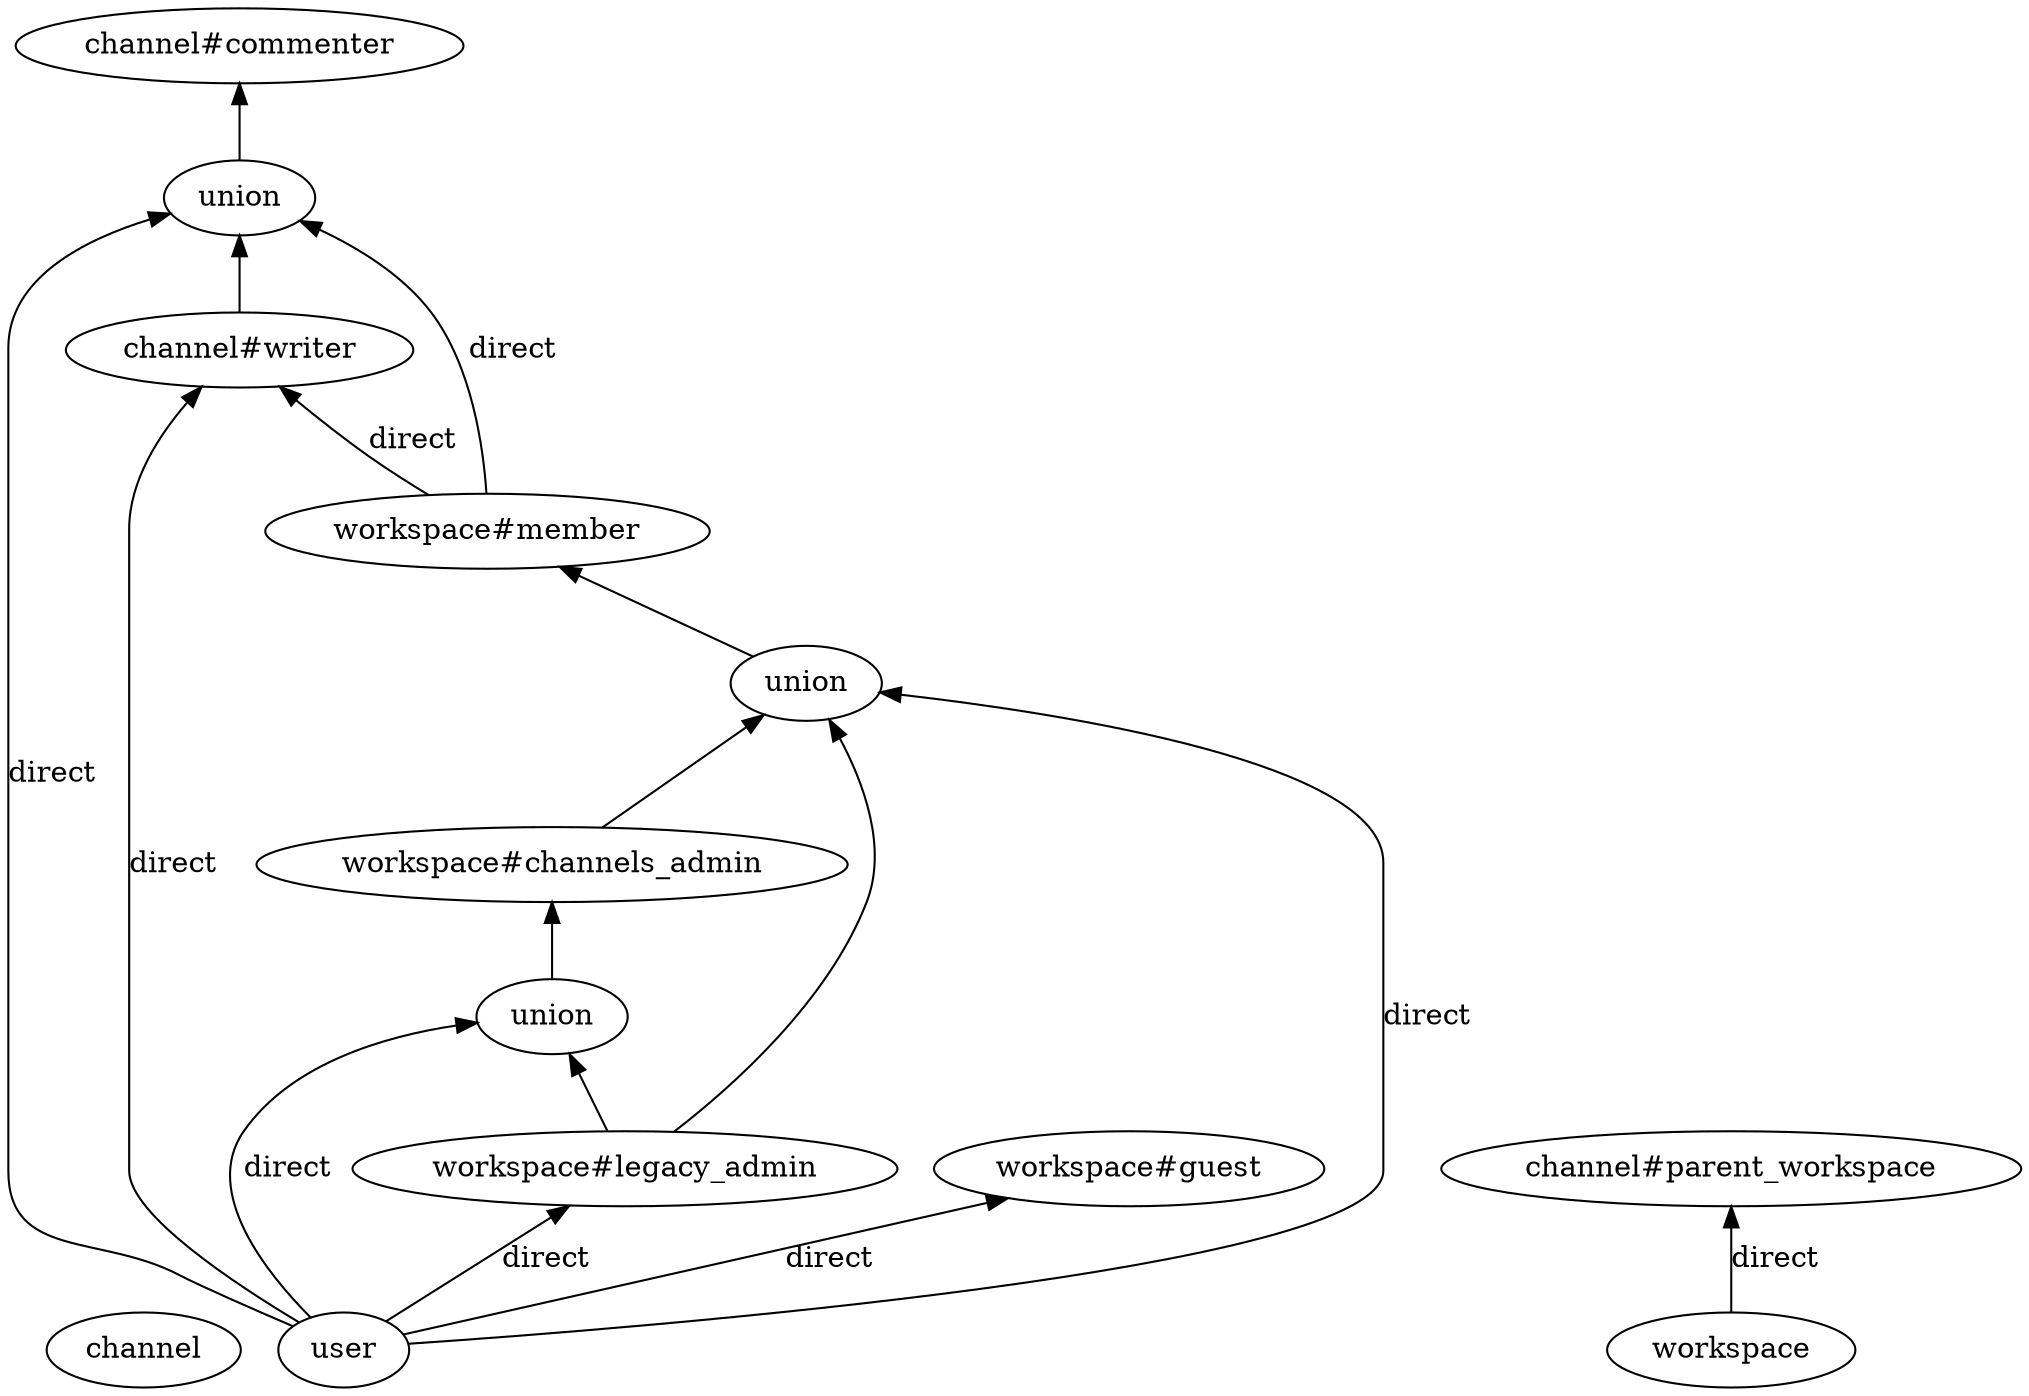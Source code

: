 digraph {
graph [
rankdir=BT
];

// Node definitions.
0 [label=channel];
1 [label="channel#commenter"];
2 [label=union];
3 [label=user];
4 [label="workspace#member"];
5 [label="channel#writer"];
6 [label="channel#parent_workspace"];
7 [label=workspace];
8 [label="workspace#channels_admin"];
9 [label=union];
10 [label="workspace#legacy_admin"];
11 [label="workspace#guest"];
12 [label=union];

// Edge definitions.
2 -> 1;
3 -> 2 [label=direct];
3 -> 5 [label=direct];
3 -> 9 [label=direct];
3 -> 10 [label=direct];
3 -> 11 [label=direct];
3 -> 12 [label=direct];
4 -> 2 [label=direct];
4 -> 5 [label=direct];
5 -> 2;
7 -> 6 [label=direct];
8 -> 12;
9 -> 8;
10 -> 9;
10 -> 12;
12 -> 4;
}
